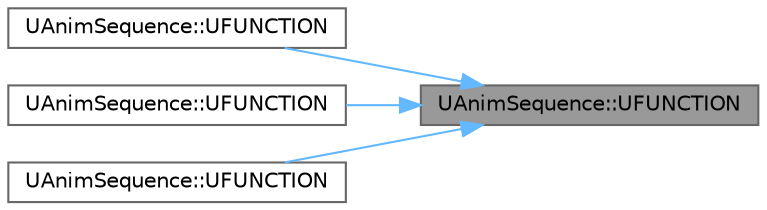 digraph "UAnimSequence::UFUNCTION"
{
 // INTERACTIVE_SVG=YES
 // LATEX_PDF_SIZE
  bgcolor="transparent";
  edge [fontname=Helvetica,fontsize=10,labelfontname=Helvetica,labelfontsize=10];
  node [fontname=Helvetica,fontsize=10,shape=box,height=0.2,width=0.4];
  rankdir="RL";
  Node1 [id="Node000001",label="UAnimSequence::UFUNCTION",height=0.2,width=0.4,color="gray40", fillcolor="grey60", style="filled", fontcolor="black",tooltip=" "];
  Node1 -> Node2 [id="edge1_Node000001_Node000002",dir="back",color="steelblue1",style="solid",tooltip=" "];
  Node2 [id="Node000002",label="UAnimSequence::UFUNCTION",height=0.2,width=0.4,color="grey40", fillcolor="white", style="filled",URL="$d8/d34/classUAnimSequence.html#ad806a54c2fb47a8148371774a793cc8d",tooltip=" "];
  Node1 -> Node3 [id="edge2_Node000001_Node000003",dir="back",color="steelblue1",style="solid",tooltip=" "];
  Node3 [id="Node000003",label="UAnimSequence::UFUNCTION",height=0.2,width=0.4,color="grey40", fillcolor="white", style="filled",URL="$d8/d34/classUAnimSequence.html#ab989b3fca7f07c5aa425cccbfd408b17",tooltip=" "];
  Node1 -> Node4 [id="edge3_Node000001_Node000004",dir="back",color="steelblue1",style="solid",tooltip=" "];
  Node4 [id="Node000004",label="UAnimSequence::UFUNCTION",height=0.2,width=0.4,color="grey40", fillcolor="white", style="filled",URL="$d8/d34/classUAnimSequence.html#ae1a3fc77f0c700194c5d6d3c31dcbdde",tooltip=" "];
}
